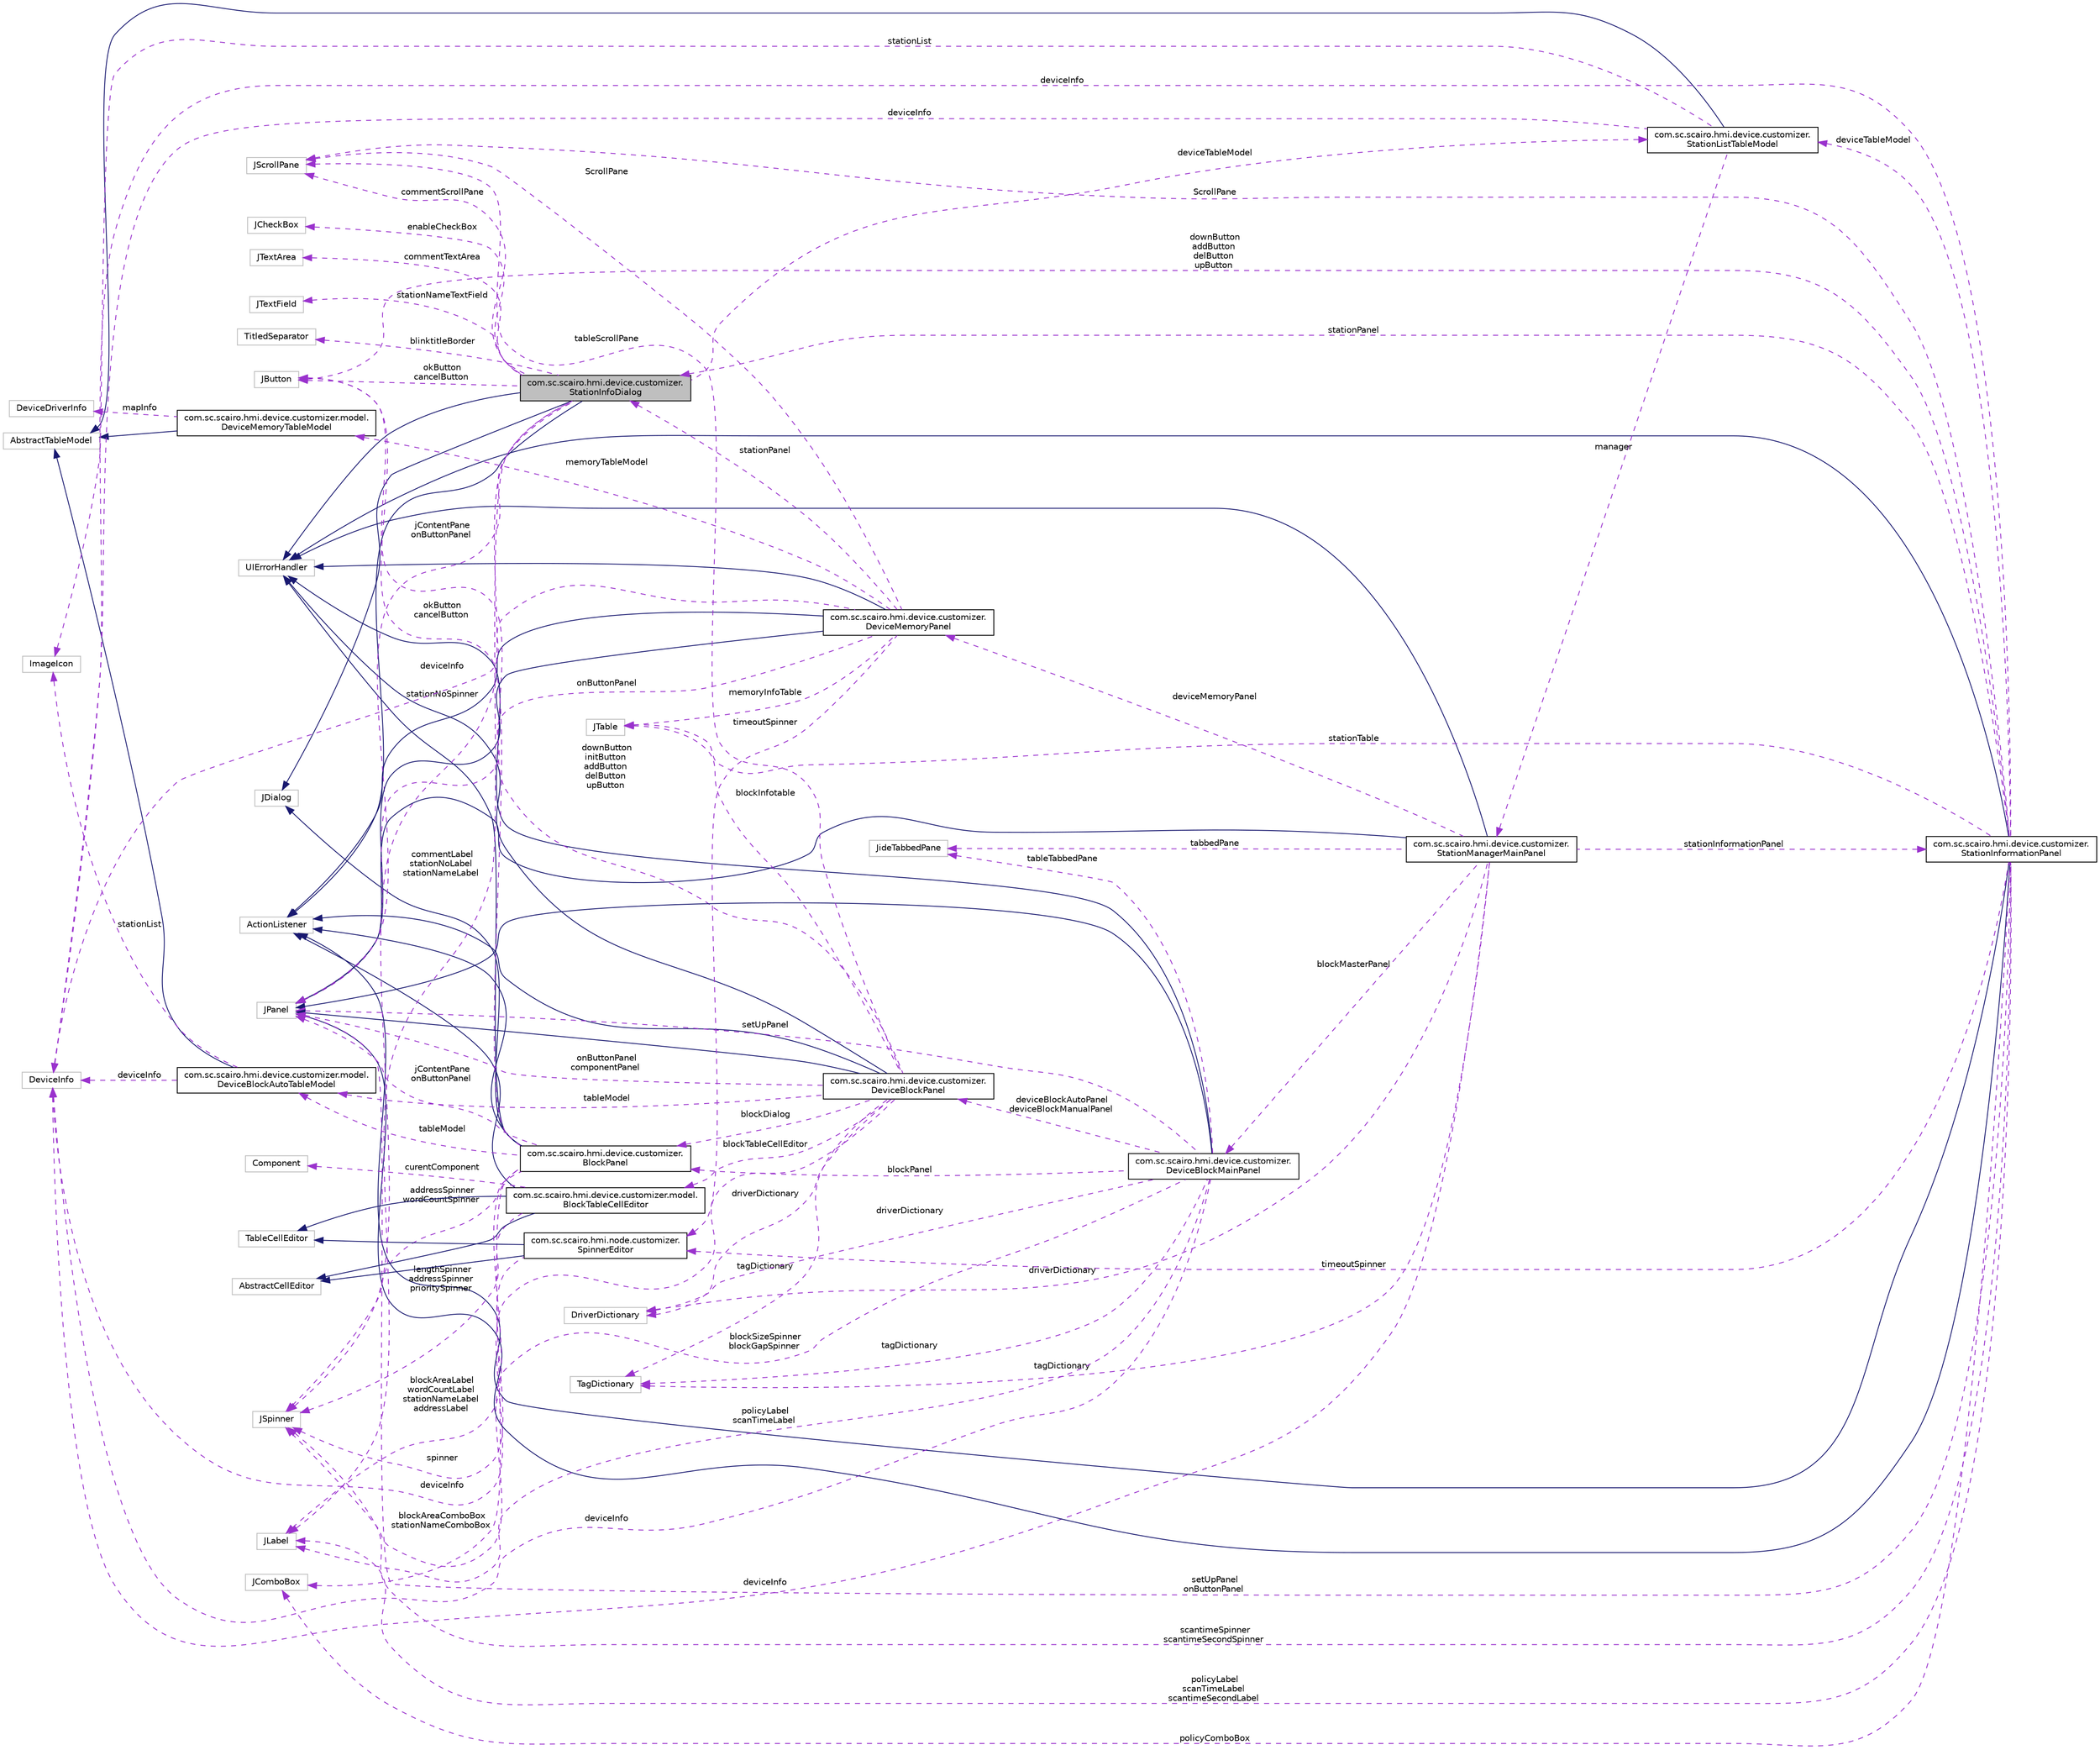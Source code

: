 digraph "com.sc.scairo.hmi.device.customizer.StationInfoDialog"
{
 // LATEX_PDF_SIZE
  edge [fontname="Helvetica",fontsize="10",labelfontname="Helvetica",labelfontsize="10"];
  node [fontname="Helvetica",fontsize="10",shape=record];
  rankdir="LR";
  Node1 [label="com.sc.scairo.hmi.device.customizer.\lStationInfoDialog",height=0.2,width=0.4,color="black", fillcolor="grey75", style="filled", fontcolor="black",tooltip=" "];
  Node2 -> Node1 [dir="back",color="midnightblue",fontsize="10",style="solid",fontname="Helvetica"];
  Node2 [label="JDialog",height=0.2,width=0.4,color="grey75", fillcolor="white", style="filled",tooltip=" "];
  Node3 -> Node1 [dir="back",color="midnightblue",fontsize="10",style="solid",fontname="Helvetica"];
  Node3 [label="ActionListener",height=0.2,width=0.4,color="grey75", fillcolor="white", style="filled",tooltip=" "];
  Node4 -> Node1 [dir="back",color="midnightblue",fontsize="10",style="solid",fontname="Helvetica"];
  Node4 [label="UIErrorHandler",height=0.2,width=0.4,color="grey75", fillcolor="white", style="filled",tooltip=" "];
  Node5 -> Node1 [dir="back",color="darkorchid3",fontsize="10",style="dashed",label=" okButton\ncancelButton" ,fontname="Helvetica"];
  Node5 [label="JButton",height=0.2,width=0.4,color="grey75", fillcolor="white", style="filled",tooltip=" "];
  Node6 -> Node1 [dir="back",color="darkorchid3",fontsize="10",style="dashed",label=" enableCheckBox" ,fontname="Helvetica"];
  Node6 [label="JCheckBox",height=0.2,width=0.4,color="grey75", fillcolor="white", style="filled",tooltip=" "];
  Node7 -> Node1 [dir="back",color="darkorchid3",fontsize="10",style="dashed",label=" commentTextArea" ,fontname="Helvetica"];
  Node7 [label="JTextArea",height=0.2,width=0.4,color="grey75", fillcolor="white", style="filled",tooltip=" "];
  Node8 -> Node1 [dir="back",color="darkorchid3",fontsize="10",style="dashed",label=" stationNameTextField" ,fontname="Helvetica"];
  Node8 [label="JTextField",height=0.2,width=0.4,color="grey75", fillcolor="white", style="filled",tooltip=" "];
  Node9 -> Node1 [dir="back",color="darkorchid3",fontsize="10",style="dashed",label=" stationNoSpinner" ,fontname="Helvetica"];
  Node9 [label="JSpinner",height=0.2,width=0.4,color="grey75", fillcolor="white", style="filled",tooltip=" "];
  Node10 -> Node1 [dir="back",color="darkorchid3",fontsize="10",style="dashed",label=" blinktitleBorder" ,fontname="Helvetica"];
  Node10 [label="TitledSeparator",height=0.2,width=0.4,color="grey75", fillcolor="white", style="filled",tooltip=" "];
  Node11 -> Node1 [dir="back",color="darkorchid3",fontsize="10",style="dashed",label=" deviceTableModel" ,fontname="Helvetica"];
  Node11 [label="com.sc.scairo.hmi.device.customizer.\lStationListTableModel",height=0.2,width=0.4,color="black", fillcolor="white", style="filled",URL="$classcom_1_1sc_1_1scairo_1_1hmi_1_1device_1_1customizer_1_1_station_list_table_model.html",tooltip=" "];
  Node12 -> Node11 [dir="back",color="midnightblue",fontsize="10",style="solid",fontname="Helvetica"];
  Node12 [label="AbstractTableModel",height=0.2,width=0.4,color="grey75", fillcolor="white", style="filled",tooltip=" "];
  Node13 -> Node11 [dir="back",color="darkorchid3",fontsize="10",style="dashed",label=" stationList" ,fontname="Helvetica"];
  Node13 [label="ImageIcon",height=0.2,width=0.4,color="grey75", fillcolor="white", style="filled",tooltip=" "];
  Node14 -> Node11 [dir="back",color="darkorchid3",fontsize="10",style="dashed",label=" deviceInfo" ,fontname="Helvetica"];
  Node14 [label="DeviceInfo",height=0.2,width=0.4,color="grey75", fillcolor="white", style="filled",tooltip=" "];
  Node15 -> Node11 [dir="back",color="darkorchid3",fontsize="10",style="dashed",label=" manager" ,fontname="Helvetica"];
  Node15 [label="com.sc.scairo.hmi.device.customizer.\lStationManagerMainPanel",height=0.2,width=0.4,color="black", fillcolor="white", style="filled",URL="$classcom_1_1sc_1_1scairo_1_1hmi_1_1device_1_1customizer_1_1_station_manager_main_panel.html",tooltip=" "];
  Node16 -> Node15 [dir="back",color="midnightblue",fontsize="10",style="solid",fontname="Helvetica"];
  Node16 [label="JPanel",height=0.2,width=0.4,color="grey75", fillcolor="white", style="filled",tooltip=" "];
  Node4 -> Node15 [dir="back",color="midnightblue",fontsize="10",style="solid",fontname="Helvetica"];
  Node17 -> Node15 [dir="back",color="darkorchid3",fontsize="10",style="dashed",label=" deviceMemoryPanel" ,fontname="Helvetica"];
  Node17 [label="com.sc.scairo.hmi.device.customizer.\lDeviceMemoryPanel",height=0.2,width=0.4,color="black", fillcolor="white", style="filled",URL="$classcom_1_1sc_1_1scairo_1_1hmi_1_1device_1_1customizer_1_1_device_memory_panel.html",tooltip=" "];
  Node16 -> Node17 [dir="back",color="midnightblue",fontsize="10",style="solid",fontname="Helvetica"];
  Node3 -> Node17 [dir="back",color="midnightblue",fontsize="10",style="solid",fontname="Helvetica"];
  Node4 -> Node17 [dir="back",color="midnightblue",fontsize="10",style="solid",fontname="Helvetica"];
  Node18 -> Node17 [dir="back",color="darkorchid3",fontsize="10",style="dashed",label=" memoryTableModel" ,fontname="Helvetica"];
  Node18 [label="com.sc.scairo.hmi.device.customizer.model.\lDeviceMemoryTableModel",height=0.2,width=0.4,color="black", fillcolor="white", style="filled",URL="$classcom_1_1sc_1_1scairo_1_1hmi_1_1device_1_1customizer_1_1model_1_1_device_memory_table_model.html",tooltip=" "];
  Node12 -> Node18 [dir="back",color="midnightblue",fontsize="10",style="solid",fontname="Helvetica"];
  Node19 -> Node18 [dir="back",color="darkorchid3",fontsize="10",style="dashed",label=" mapInfo" ,fontname="Helvetica"];
  Node19 [label="DeviceDriverInfo",height=0.2,width=0.4,color="grey75", fillcolor="white", style="filled",tooltip=" "];
  Node20 -> Node17 [dir="back",color="darkorchid3",fontsize="10",style="dashed",label=" memoryInfoTable" ,fontname="Helvetica"];
  Node20 [label="JTable",height=0.2,width=0.4,color="grey75", fillcolor="white", style="filled",tooltip=" "];
  Node21 -> Node17 [dir="back",color="darkorchid3",fontsize="10",style="dashed",label=" timeoutSpinner" ,fontname="Helvetica"];
  Node21 [label="com.sc.scairo.hmi.node.customizer.\lSpinnerEditor",height=0.2,width=0.4,color="black", fillcolor="white", style="filled",URL="$classcom_1_1sc_1_1scairo_1_1hmi_1_1node_1_1customizer_1_1_spinner_editor.html",tooltip=" "];
  Node22 -> Node21 [dir="back",color="midnightblue",fontsize="10",style="solid",fontname="Helvetica"];
  Node22 [label="AbstractCellEditor",height=0.2,width=0.4,color="grey75", fillcolor="white", style="filled",tooltip=" "];
  Node23 -> Node21 [dir="back",color="midnightblue",fontsize="10",style="solid",fontname="Helvetica"];
  Node23 [label="TableCellEditor",height=0.2,width=0.4,color="grey75", fillcolor="white", style="filled",tooltip=" "];
  Node9 -> Node21 [dir="back",color="darkorchid3",fontsize="10",style="dashed",label=" spinner" ,fontname="Helvetica"];
  Node14 -> Node17 [dir="back",color="darkorchid3",fontsize="10",style="dashed",label=" deviceInfo" ,fontname="Helvetica"];
  Node16 -> Node17 [dir="back",color="darkorchid3",fontsize="10",style="dashed",label=" onButtonPanel" ,fontname="Helvetica"];
  Node24 -> Node17 [dir="back",color="darkorchid3",fontsize="10",style="dashed",label=" ScrollPane" ,fontname="Helvetica"];
  Node24 [label="JScrollPane",height=0.2,width=0.4,color="grey75", fillcolor="white", style="filled",tooltip=" "];
  Node1 -> Node17 [dir="back",color="darkorchid3",fontsize="10",style="dashed",label=" stationPanel" ,fontname="Helvetica"];
  Node25 -> Node15 [dir="back",color="darkorchid3",fontsize="10",style="dashed",label=" tagDictionary" ,fontname="Helvetica"];
  Node25 [label="TagDictionary",height=0.2,width=0.4,color="grey75", fillcolor="white", style="filled",tooltip=" "];
  Node26 -> Node15 [dir="back",color="darkorchid3",fontsize="10",style="dashed",label=" stationInformationPanel" ,fontname="Helvetica"];
  Node26 [label="com.sc.scairo.hmi.device.customizer.\lStationInformationPanel",height=0.2,width=0.4,color="black", fillcolor="white", style="filled",URL="$classcom_1_1sc_1_1scairo_1_1hmi_1_1device_1_1customizer_1_1_station_information_panel.html",tooltip=" "];
  Node16 -> Node26 [dir="back",color="midnightblue",fontsize="10",style="solid",fontname="Helvetica"];
  Node3 -> Node26 [dir="back",color="midnightblue",fontsize="10",style="solid",fontname="Helvetica"];
  Node4 -> Node26 [dir="back",color="midnightblue",fontsize="10",style="solid",fontname="Helvetica"];
  Node5 -> Node26 [dir="back",color="darkorchid3",fontsize="10",style="dashed",label=" downButton\naddButton\ndelButton\nupButton" ,fontname="Helvetica"];
  Node9 -> Node26 [dir="back",color="darkorchid3",fontsize="10",style="dashed",label=" scantimeSpinner\nscantimeSecondSpinner" ,fontname="Helvetica"];
  Node20 -> Node26 [dir="back",color="darkorchid3",fontsize="10",style="dashed",label=" stationTable" ,fontname="Helvetica"];
  Node27 -> Node26 [dir="back",color="darkorchid3",fontsize="10",style="dashed",label=" policyComboBox" ,fontname="Helvetica"];
  Node27 [label="JComboBox",height=0.2,width=0.4,color="grey75", fillcolor="white", style="filled",tooltip=" "];
  Node28 -> Node26 [dir="back",color="darkorchid3",fontsize="10",style="dashed",label=" policyLabel\nscanTimeLabel\nscantimeSecondLabel" ,fontname="Helvetica"];
  Node28 [label="JLabel",height=0.2,width=0.4,color="grey75", fillcolor="white", style="filled",tooltip=" "];
  Node21 -> Node26 [dir="back",color="darkorchid3",fontsize="10",style="dashed",label=" timeoutSpinner" ,fontname="Helvetica"];
  Node11 -> Node26 [dir="back",color="darkorchid3",fontsize="10",style="dashed",label=" deviceTableModel" ,fontname="Helvetica"];
  Node14 -> Node26 [dir="back",color="darkorchid3",fontsize="10",style="dashed",label=" deviceInfo" ,fontname="Helvetica"];
  Node16 -> Node26 [dir="back",color="darkorchid3",fontsize="10",style="dashed",label=" setUpPanel\nonButtonPanel" ,fontname="Helvetica"];
  Node24 -> Node26 [dir="back",color="darkorchid3",fontsize="10",style="dashed",label=" ScrollPane" ,fontname="Helvetica"];
  Node1 -> Node26 [dir="back",color="darkorchid3",fontsize="10",style="dashed",label=" stationPanel" ,fontname="Helvetica"];
  Node29 -> Node15 [dir="back",color="darkorchid3",fontsize="10",style="dashed",label=" tabbedPane" ,fontname="Helvetica"];
  Node29 [label="JideTabbedPane",height=0.2,width=0.4,color="grey75", fillcolor="white", style="filled",tooltip=" "];
  Node30 -> Node15 [dir="back",color="darkorchid3",fontsize="10",style="dashed",label=" driverDictionary" ,fontname="Helvetica"];
  Node30 [label="DriverDictionary",height=0.2,width=0.4,color="grey75", fillcolor="white", style="filled",tooltip=" "];
  Node14 -> Node15 [dir="back",color="darkorchid3",fontsize="10",style="dashed",label=" deviceInfo" ,fontname="Helvetica"];
  Node31 -> Node15 [dir="back",color="darkorchid3",fontsize="10",style="dashed",label=" blockMasterPanel" ,fontname="Helvetica"];
  Node31 [label="com.sc.scairo.hmi.device.customizer.\lDeviceBlockMainPanel",height=0.2,width=0.4,color="black", fillcolor="white", style="filled",URL="$classcom_1_1sc_1_1scairo_1_1hmi_1_1device_1_1customizer_1_1_device_block_main_panel.html",tooltip=" "];
  Node16 -> Node31 [dir="back",color="midnightblue",fontsize="10",style="solid",fontname="Helvetica"];
  Node4 -> Node31 [dir="back",color="midnightblue",fontsize="10",style="solid",fontname="Helvetica"];
  Node25 -> Node31 [dir="back",color="darkorchid3",fontsize="10",style="dashed",label=" tagDictionary" ,fontname="Helvetica"];
  Node9 -> Node31 [dir="back",color="darkorchid3",fontsize="10",style="dashed",label=" blockSizeSpinner\nblockGapSpinner" ,fontname="Helvetica"];
  Node29 -> Node31 [dir="back",color="darkorchid3",fontsize="10",style="dashed",label=" tableTabbedPane" ,fontname="Helvetica"];
  Node30 -> Node31 [dir="back",color="darkorchid3",fontsize="10",style="dashed",label=" driverDictionary" ,fontname="Helvetica"];
  Node28 -> Node31 [dir="back",color="darkorchid3",fontsize="10",style="dashed",label=" policyLabel\nscanTimeLabel" ,fontname="Helvetica"];
  Node14 -> Node31 [dir="back",color="darkorchid3",fontsize="10",style="dashed",label=" deviceInfo" ,fontname="Helvetica"];
  Node16 -> Node31 [dir="back",color="darkorchid3",fontsize="10",style="dashed",label=" setUpPanel" ,fontname="Helvetica"];
  Node32 -> Node31 [dir="back",color="darkorchid3",fontsize="10",style="dashed",label=" blockPanel" ,fontname="Helvetica"];
  Node32 [label="com.sc.scairo.hmi.device.customizer.\lBlockPanel",height=0.2,width=0.4,color="black", fillcolor="white", style="filled",URL="$classcom_1_1sc_1_1scairo_1_1hmi_1_1device_1_1customizer_1_1_block_panel.html",tooltip=" "];
  Node2 -> Node32 [dir="back",color="midnightblue",fontsize="10",style="solid",fontname="Helvetica"];
  Node3 -> Node32 [dir="back",color="midnightblue",fontsize="10",style="solid",fontname="Helvetica"];
  Node4 -> Node32 [dir="back",color="midnightblue",fontsize="10",style="solid",fontname="Helvetica"];
  Node33 -> Node32 [dir="back",color="darkorchid3",fontsize="10",style="dashed",label=" tableModel" ,fontname="Helvetica"];
  Node33 [label="com.sc.scairo.hmi.device.customizer.model.\lDeviceBlockAutoTableModel",height=0.2,width=0.4,color="black", fillcolor="white", style="filled",URL="$classcom_1_1sc_1_1scairo_1_1hmi_1_1device_1_1customizer_1_1model_1_1_device_block_auto_table_model.html",tooltip=" "];
  Node12 -> Node33 [dir="back",color="midnightblue",fontsize="10",style="solid",fontname="Helvetica"];
  Node13 -> Node33 [dir="back",color="darkorchid3",fontsize="10",style="dashed",label=" stationList" ,fontname="Helvetica"];
  Node14 -> Node33 [dir="back",color="darkorchid3",fontsize="10",style="dashed",label=" deviceInfo" ,fontname="Helvetica"];
  Node5 -> Node32 [dir="back",color="darkorchid3",fontsize="10",style="dashed",label=" okButton\ncancelButton" ,fontname="Helvetica"];
  Node9 -> Node32 [dir="back",color="darkorchid3",fontsize="10",style="dashed",label=" addressSpinner\nwordCountSpinner" ,fontname="Helvetica"];
  Node27 -> Node32 [dir="back",color="darkorchid3",fontsize="10",style="dashed",label=" blockAreaComboBox\nstationNameComboBox" ,fontname="Helvetica"];
  Node28 -> Node32 [dir="back",color="darkorchid3",fontsize="10",style="dashed",label=" blockAreaLabel\nwordCountLabel\nstationNameLabel\naddressLabel" ,fontname="Helvetica"];
  Node16 -> Node32 [dir="back",color="darkorchid3",fontsize="10",style="dashed",label=" jContentPane\nonButtonPanel" ,fontname="Helvetica"];
  Node34 -> Node31 [dir="back",color="darkorchid3",fontsize="10",style="dashed",label=" deviceBlockAutoPanel\ndeviceBlockManualPanel" ,fontname="Helvetica"];
  Node34 [label="com.sc.scairo.hmi.device.customizer.\lDeviceBlockPanel",height=0.2,width=0.4,color="black", fillcolor="white", style="filled",URL="$classcom_1_1sc_1_1scairo_1_1hmi_1_1device_1_1customizer_1_1_device_block_panel.html",tooltip=" "];
  Node16 -> Node34 [dir="back",color="midnightblue",fontsize="10",style="solid",fontname="Helvetica"];
  Node3 -> Node34 [dir="back",color="midnightblue",fontsize="10",style="solid",fontname="Helvetica"];
  Node4 -> Node34 [dir="back",color="midnightblue",fontsize="10",style="solid",fontname="Helvetica"];
  Node25 -> Node34 [dir="back",color="darkorchid3",fontsize="10",style="dashed",label=" tagDictionary" ,fontname="Helvetica"];
  Node5 -> Node34 [dir="back",color="darkorchid3",fontsize="10",style="dashed",label=" downButton\ninitButton\naddButton\ndelButton\nupButton" ,fontname="Helvetica"];
  Node33 -> Node34 [dir="back",color="darkorchid3",fontsize="10",style="dashed",label=" tableModel" ,fontname="Helvetica"];
  Node35 -> Node34 [dir="back",color="darkorchid3",fontsize="10",style="dashed",label=" blockTableCellEditor" ,fontname="Helvetica"];
  Node35 [label="com.sc.scairo.hmi.device.customizer.model.\lBlockTableCellEditor",height=0.2,width=0.4,color="black", fillcolor="white", style="filled",URL="$classcom_1_1sc_1_1scairo_1_1hmi_1_1device_1_1customizer_1_1model_1_1_block_table_cell_editor.html",tooltip=" "];
  Node22 -> Node35 [dir="back",color="midnightblue",fontsize="10",style="solid",fontname="Helvetica"];
  Node23 -> Node35 [dir="back",color="midnightblue",fontsize="10",style="solid",fontname="Helvetica"];
  Node3 -> Node35 [dir="back",color="midnightblue",fontsize="10",style="solid",fontname="Helvetica"];
  Node9 -> Node35 [dir="back",color="darkorchid3",fontsize="10",style="dashed",label=" lengthSpinner\naddressSpinner\nprioritySpinner" ,fontname="Helvetica"];
  Node36 -> Node35 [dir="back",color="darkorchid3",fontsize="10",style="dashed",label=" curentComponent" ,fontname="Helvetica"];
  Node36 [label="Component",height=0.2,width=0.4,color="grey75", fillcolor="white", style="filled",tooltip=" "];
  Node30 -> Node34 [dir="back",color="darkorchid3",fontsize="10",style="dashed",label=" driverDictionary" ,fontname="Helvetica"];
  Node20 -> Node34 [dir="back",color="darkorchid3",fontsize="10",style="dashed",label=" blockInfotable" ,fontname="Helvetica"];
  Node14 -> Node34 [dir="back",color="darkorchid3",fontsize="10",style="dashed",label=" deviceInfo" ,fontname="Helvetica"];
  Node16 -> Node34 [dir="back",color="darkorchid3",fontsize="10",style="dashed",label=" onButtonPanel\ncomponentPanel" ,fontname="Helvetica"];
  Node24 -> Node34 [dir="back",color="darkorchid3",fontsize="10",style="dashed",label=" tableScrollPane" ,fontname="Helvetica"];
  Node32 -> Node34 [dir="back",color="darkorchid3",fontsize="10",style="dashed",label=" blockDialog" ,fontname="Helvetica"];
  Node28 -> Node1 [dir="back",color="darkorchid3",fontsize="10",style="dashed",label=" commentLabel\nstationNoLabel\nstationNameLabel" ,fontname="Helvetica"];
  Node16 -> Node1 [dir="back",color="darkorchid3",fontsize="10",style="dashed",label=" jContentPane\nonButtonPanel" ,fontname="Helvetica"];
  Node24 -> Node1 [dir="back",color="darkorchid3",fontsize="10",style="dashed",label=" commentScrollPane" ,fontname="Helvetica"];
}
